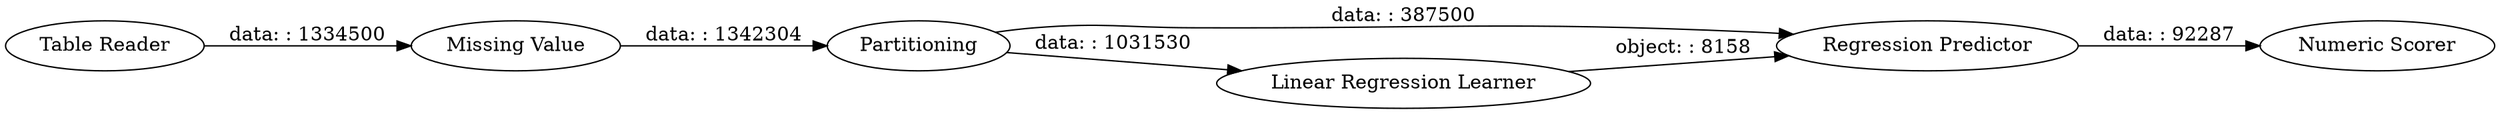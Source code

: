 digraph {
	"-8370558156083252590_16" [label=Partitioning]
	"-8370558156083252590_14" [label="Regression Predictor"]
	"-8370558156083252590_12" [label="Table Reader"]
	"-8370558156083252590_13" [label="Linear Regression Learner"]
	"-8370558156083252590_11" [label="Missing Value"]
	"-8370558156083252590_15" [label="Numeric Scorer"]
	"-8370558156083252590_11" -> "-8370558156083252590_16" [label="data: : 1342304"]
	"-8370558156083252590_16" -> "-8370558156083252590_13" [label="data: : 1031530"]
	"-8370558156083252590_13" -> "-8370558156083252590_14" [label="object: : 8158"]
	"-8370558156083252590_16" -> "-8370558156083252590_14" [label="data: : 387500"]
	"-8370558156083252590_12" -> "-8370558156083252590_11" [label="data: : 1334500"]
	"-8370558156083252590_14" -> "-8370558156083252590_15" [label="data: : 92287"]
	rankdir=LR
}
